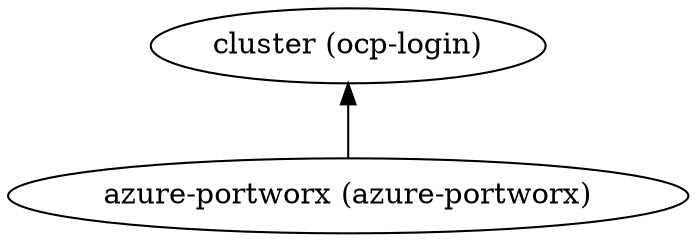 digraph {
    rankdir="BT"
    "azure-portworx (azure-portworx)" -> "cluster (ocp-login)"
"azure-portworx (azure-portworx)"
"cluster (ocp-login)"
  }
